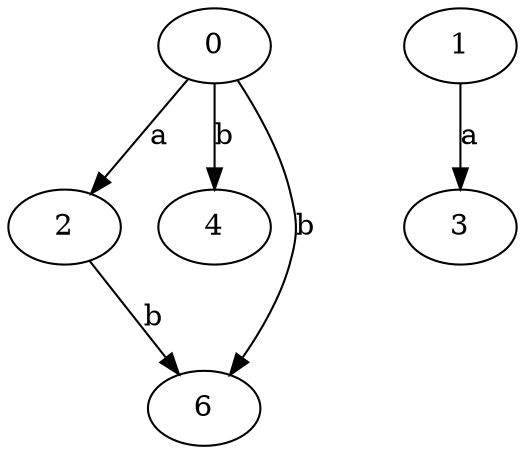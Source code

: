 strict digraph  {
0;
1;
2;
3;
4;
6;
0 -> 2  [label=a];
0 -> 4  [label=b];
0 -> 6  [label=b];
1 -> 3  [label=a];
2 -> 6  [label=b];
}
